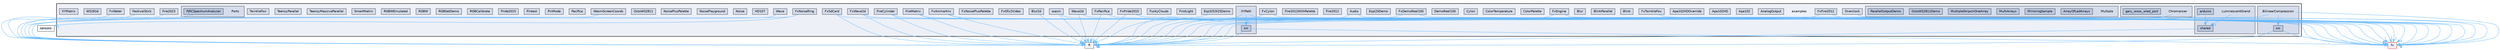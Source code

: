 digraph "/home/runner/work/FastLED/FastLED/examples"
{
 // INTERACTIVE_SVG=YES
 // LATEX_PDF_SIZE
  bgcolor="transparent";
  edge [fontname=Helvetica,fontsize=10,labelfontname=Helvetica,labelfontsize=10];
  node [fontname=Helvetica,fontsize=10,shape=box,height=0.2,width=0.4];
  compound=true
  subgraph clusterdir_d28a4824dc47e487b107a5db32ef43c4 {
    graph [ bgcolor="#edf0f7", pencolor="grey25", label="", fontname=Helvetica,fontsize=10 style="filled,bold", URL="dir_d28a4824dc47e487b107a5db32ef43c4.html",tooltip=""]
    dir_d28a4824dc47e487b107a5db32ef43c4 [shape=plaintext, label="examples"];
  dir_8bb4b718726ef6bb146f349e752b8dbd [label="AnalogOutput", fillcolor="#d5ddec", color="grey25", style="filled", URL="dir_8bb4b718726ef6bb146f349e752b8dbd.html",tooltip=""];
  dir_4af27665149ddc88916f90164a94ed56 [label="Apa102", fillcolor="#d5ddec", color="grey25", style="filled", URL="dir_4af27665149ddc88916f90164a94ed56.html",tooltip=""];
  dir_444f6549ff4d6964f399c8619651b3db [label="Apa102HD", fillcolor="#d5ddec", color="grey25", style="filled", URL="dir_444f6549ff4d6964f399c8619651b3db.html",tooltip=""];
  dir_f0d66018db171d7886189b7326773e15 [label="Apa102HDOverride", fillcolor="#d5ddec", color="grey25", style="filled", URL="dir_f0d66018db171d7886189b7326773e15.html",tooltip=""];
  dir_1fe2633b6793b56f980e752e54e330d5 [label="Audio", fillcolor="#d5ddec", color="grey25", style="filled", URL="dir_1fe2633b6793b56f980e752e54e330d5.html",tooltip=""];
  subgraph clusterdir_0c53b031131b51ab79944bb15407f73b {
    graph [ bgcolor="#d5ddec", pencolor="grey25", label="", fontname=Helvetica,fontsize=10 style="filled", URL="dir_0c53b031131b51ab79944bb15407f73b.html",tooltip=""]
    dir_0c53b031131b51ab79944bb15407f73b [shape=plaintext, label="BilinearCompression"];
  dir_8182b9f2d05065476f0fc61d97331474 [label="src", fillcolor="#bcc9e2", color="grey25", style="filled", URL="dir_8182b9f2d05065476f0fc61d97331474.html",tooltip=""];
  }
  dir_05dd8b05715c4ed4a1c3d13c1176049b [label="Blink", fillcolor="#d5ddec", color="grey25", style="filled", URL="dir_05dd8b05715c4ed4a1c3d13c1176049b.html",tooltip=""];
  dir_ff1c3822ae637bf2e9e5f215088a4795 [label="BlinkParallel", fillcolor="#d5ddec", color="grey25", style="filled", URL="dir_ff1c3822ae637bf2e9e5f215088a4795.html",tooltip=""];
  dir_8d73e606324e4fbff2f96470c407a792 [label="Blur", fillcolor="#d5ddec", color="grey25", style="filled", URL="dir_8d73e606324e4fbff2f96470c407a792.html",tooltip=""];
  dir_b412dce60cf556e05d2dcd4b68a093a5 [label="Blur2d", fillcolor="#d5ddec", color="grey25", style="filled", URL="dir_b412dce60cf556e05d2dcd4b68a093a5.html",tooltip=""];
  subgraph clusterdir_63a7680d6f3f38816504e5ce30b76a13 {
    graph [ bgcolor="#d5ddec", pencolor="grey25", label="", fontname=Helvetica,fontsize=10 style="filled", URL="dir_63a7680d6f3f38816504e5ce30b76a13.html",tooltip=""]
    dir_63a7680d6f3f38816504e5ce30b76a13 [shape=plaintext, label="Chromancer"];
  dir_c988aea114bf474e0d8bb7185f9495bb [label="gary_woos_wled_port", fillcolor="#bcc9e2", color="grey25", style="filled", URL="dir_c988aea114bf474e0d8bb7185f9495bb.html",tooltip=""];
  }
  dir_3e530362afb4b56ed6ea6cf0a9ae71af [label="ColorPalette", fillcolor="#d5ddec", color="grey25", style="filled", URL="dir_3e530362afb4b56ed6ea6cf0a9ae71af.html",tooltip=""];
  dir_f14b3bf61e57ddcd04abb3082cceefb6 [label="ColorTemperature", fillcolor="#d5ddec", color="grey25", style="filled", URL="dir_f14b3bf61e57ddcd04abb3082cceefb6.html",tooltip=""];
  dir_28f79ea112b9e3d7e6ff42754a4ce07c [label="Cylon", fillcolor="#d5ddec", color="grey25", style="filled", URL="dir_28f79ea112b9e3d7e6ff42754a4ce07c.html",tooltip=""];
  dir_16996705dca5e5845caca64f4257e696 [label="DemoReel100", fillcolor="#d5ddec", color="grey25", style="filled", URL="dir_16996705dca5e5845caca64f4257e696.html",tooltip=""];
  dir_1e86eb05dfedeac38d51c0d61b4912b9 [label="Esp32S3I2SDemo", fillcolor="#d5ddec", color="grey25", style="filled", URL="dir_1e86eb05dfedeac38d51c0d61b4912b9.html",tooltip=""];
  dir_6914355e2a4418f7bd5a98ad7f31c748 [label="EspI2SDemo", fillcolor="#d5ddec", color="grey25", style="filled", URL="dir_6914355e2a4418f7bd5a98ad7f31c748.html",tooltip=""];
  dir_2e465c5b9ed57da8a7c891afc818c43b [label="FestivalStick", fillcolor="#d5ddec", color="grey25", style="filled", URL="dir_2e465c5b9ed57da8a7c891afc818c43b.html",tooltip=""];
  dir_a5438c32bb8a8ac18387223a3f06b103 [label="Fire2012", fillcolor="#d5ddec", color="grey25", style="filled", URL="dir_a5438c32bb8a8ac18387223a3f06b103.html",tooltip=""];
  dir_251c36837ef2b5132d93dde41ef3cbc8 [label="Fire2012WithPalette", fillcolor="#d5ddec", color="grey25", style="filled", URL="dir_251c36837ef2b5132d93dde41ef3cbc8.html",tooltip=""];
  dir_a7814f5eb642f8fc842d435ed906d060 [label="Fire2023", fillcolor="#d5ddec", color="grey25", style="filled", URL="dir_a7814f5eb642f8fc842d435ed906d060.html",tooltip=""];
  dir_a83f5321b6fdce4474b55dfcf0fb2e86 [label="FireCylinder", fillcolor="#d5ddec", color="grey25", style="filled", URL="dir_a83f5321b6fdce4474b55dfcf0fb2e86.html",tooltip=""];
  dir_874aa52466291c494f7db7e1a8c97a3e [label="FireMatrix", fillcolor="#d5ddec", color="grey25", style="filled", URL="dir_874aa52466291c494f7db7e1a8c97a3e.html",tooltip=""];
  dir_98ca105c125a65040d83d7608744422a [label="FirstLight", fillcolor="#d5ddec", color="grey25", style="filled", URL="dir_98ca105c125a65040d83d7608744422a.html",tooltip=""];
  dir_58c979d6a480d714df86ed5870cbce26 [label="FunkyClouds", fillcolor="#d5ddec", color="grey25", style="filled", URL="dir_58c979d6a480d714df86ed5870cbce26.html",tooltip=""];
  dir_a47cefd1a9dc5204ece7f659f55684ee [label="FxAnimartrix", fillcolor="#d5ddec", color="grey25", style="filled", URL="dir_a47cefd1a9dc5204ece7f659f55684ee.html",tooltip=""];
  dir_b17b03dbbeff6440d0c46be77fbddfc7 [label="FxCylon", fillcolor="#d5ddec", color="grey25", style="filled", URL="dir_b17b03dbbeff6440d0c46be77fbddfc7.html",tooltip=""];
  dir_a5ef1113d2f4afb5ddb3ebba1f868be7 [label="FxDemoReel100", fillcolor="#d5ddec", color="grey25", style="filled", URL="dir_a5ef1113d2f4afb5ddb3ebba1f868be7.html",tooltip=""];
  dir_f90c3eb6ccd77e48b7d1ff6955c7dfe1 [label="FxEngine", fillcolor="#d5ddec", color="grey25", style="filled", URL="dir_f90c3eb6ccd77e48b7d1ff6955c7dfe1.html",tooltip=""];
  dir_c6d84a396416ba89ee9a9ef096630ab7 [label="FxFire2012", fillcolor="#d5ddec", color="grey25", style="filled", URL="dir_c6d84a396416ba89ee9a9ef096630ab7.html",tooltip=""];
  dir_a395eaa74664e191cd0469959d11b585 [label="FxGfx2Video", fillcolor="#d5ddec", color="grey25", style="filled", URL="dir_a395eaa74664e191cd0469959d11b585.html",tooltip=""];
  dir_7078512c8fb7fde2de3798ee42bb780c [label="FxNoisePlusPalette", fillcolor="#d5ddec", color="grey25", style="filled", URL="dir_7078512c8fb7fde2de3798ee42bb780c.html",tooltip=""];
  dir_5ef9feb7298f66ee154d998687951263 [label="FxNoiseRing", fillcolor="#d5ddec", color="grey25", style="filled", URL="dir_5ef9feb7298f66ee154d998687951263.html",tooltip=""];
  dir_4dec6a2b642b823c2c3b9d47706b9e28 [label="FxPacifica", fillcolor="#d5ddec", color="grey25", style="filled", URL="dir_4dec6a2b642b823c2c3b9d47706b9e28.html",tooltip=""];
  dir_c1749348c16af65626506a3774caa5ea [label="FxPride2015", fillcolor="#d5ddec", color="grey25", style="filled", URL="dir_c1749348c16af65626506a3774caa5ea.html",tooltip=""];
  dir_c35e3ac77356cdc3fc8e34259008fe74 [label="FxSdCard", fillcolor="#d5ddec", color="grey25", style="filled", URL="dir_c35e3ac77356cdc3fc8e34259008fe74.html",tooltip=""];
  dir_fae673d975293bb8b4e1f63bff51afa7 [label="FxTwinkleFox", fillcolor="#d5ddec", color="grey25", style="filled", URL="dir_fae673d975293bb8b4e1f63bff51afa7.html",tooltip=""];
  dir_ab6a50b665c95753653c6bcb45a0efa9 [label="FxWater", fillcolor="#d5ddec", color="grey25", style="filled", URL="dir_ab6a50b665c95753653c6bcb45a0efa9.html",tooltip=""];
  dir_47eec6d0c0bc604dac9aa356a4226313 [label="FxWave2d", fillcolor="#d5ddec", color="grey25", style="filled", URL="dir_47eec6d0c0bc604dac9aa356a4226313.html",tooltip=""];
  dir_198c7e66809ffe209271e4bbb6691565 [label="HD107", fillcolor="#d5ddec", color="grey25", style="filled", URL="dir_198c7e66809ffe209271e4bbb6691565.html",tooltip=""];
  subgraph clusterdir_786f9dc3989cf40b3de9df2d18ba04d7 {
    graph [ bgcolor="#d5ddec", pencolor="grey25", label="", fontname=Helvetica,fontsize=10 style="filled", URL="dir_786f9dc3989cf40b3de9df2d18ba04d7.html",tooltip=""]
    dir_786f9dc3989cf40b3de9df2d18ba04d7 [shape=plaintext, label="LuminescentGrand"];
  dir_7276da76aefd3f61ae33022be714ac97 [label="arduino", fillcolor="#bcc9e2", color="grey25", style="filled", URL="dir_7276da76aefd3f61ae33022be714ac97.html",tooltip=""];
  dir_82c6f96b5a39b3aa6c2c41086d3f3d73 [label="shared", fillcolor="#bcc9e2", color="grey25", style="filled", URL="dir_82c6f96b5a39b3aa6c2c41086d3f3d73.html",tooltip=""];
  }
  subgraph clusterdir_b0ccd010afae1b6736eeed36b0121387 {
    graph [ bgcolor="#d5ddec", pencolor="grey25", label="", fontname=Helvetica,fontsize=10 style="filled", URL="dir_b0ccd010afae1b6736eeed36b0121387.html",tooltip=""]
    dir_b0ccd010afae1b6736eeed36b0121387 [shape=plaintext, label="Multiple"];
  dir_41abf51c69ab88f0bae535d94579894f [label="ArrayOfLedArrays", fillcolor="#bcc9e2", color="grey25", style="filled", URL="dir_41abf51c69ab88f0bae535d94579894f.html",tooltip=""];
  dir_8e64be4dbaf038a5f091fdc7f11f12e5 [label="MirroringSample", fillcolor="#bcc9e2", color="grey25", style="filled", URL="dir_8e64be4dbaf038a5f091fdc7f11f12e5.html",tooltip=""];
  dir_c27facde8729514210a53d1caf182995 [label="MultiArrays", fillcolor="#bcc9e2", color="grey25", style="filled", URL="dir_c27facde8729514210a53d1caf182995.html",tooltip=""];
  dir_a8e8e2f7421b50568d47b7b0b614c5c6 [label="MultipleStripsInOneArray", fillcolor="#bcc9e2", color="grey25", style="filled", URL="dir_a8e8e2f7421b50568d47b7b0b614c5c6.html",tooltip=""];
  dir_b73035d7e3b81d3cb5e9c65f87e5e2ff [label="OctoWS2811Demo", fillcolor="#bcc9e2", color="grey25", style="filled", URL="dir_b73035d7e3b81d3cb5e9c65f87e5e2ff.html",tooltip=""];
  dir_e2bb19e0d903e444cf02a1eb11fa8f0b [label="ParallelOutputDemo", fillcolor="#bcc9e2", color="grey25", style="filled", URL="dir_e2bb19e0d903e444cf02a1eb11fa8f0b.html",tooltip=""];
  }
  dir_6ce71dca734103421d7f880fafdc58c0 [label="Noise", fillcolor="#d5ddec", color="grey25", style="filled", URL="dir_6ce71dca734103421d7f880fafdc58c0.html",tooltip=""];
  dir_8b10bafa6e455a6cfdd7da84bc339d80 [label="NoisePlayground", fillcolor="#d5ddec", color="grey25", style="filled", URL="dir_8b10bafa6e455a6cfdd7da84bc339d80.html",tooltip=""];
  dir_9855228c8cabbd40154e79ac1a40dc7f [label="NoisePlusPalette", fillcolor="#d5ddec", color="grey25", style="filled", URL="dir_9855228c8cabbd40154e79ac1a40dc7f.html",tooltip=""];
  dir_ace4e50fcc955ba7d1af81fff465c2e8 [label="OctoWS2811", fillcolor="#d5ddec", color="grey25", style="filled", URL="dir_ace4e50fcc955ba7d1af81fff465c2e8.html",tooltip=""];
  dir_e42350710e4d449d396561585bae204b [label="Overclock", fillcolor="#d5ddec", color="grey25", style="filled", URL="dir_e42350710e4d449d396561585bae204b.html",tooltip=""];
  dir_6c462138272298d2e4097d58743c07ce [label="Pacifica", fillcolor="#d5ddec", color="grey25", style="filled", URL="dir_6c462138272298d2e4097d58743c07ce.html",tooltip=""];
  dir_da6f56500606cfa389f05a45d20a23dc [label="PinMode", fillcolor="#d5ddec", color="grey25", style="filled", URL="dir_da6f56500606cfa389f05a45d20a23dc.html",tooltip=""];
  dir_26c6288c6e5cb98dccb832f1aa4eaa4f [label="Pintest", fillcolor="#d5ddec", color="grey25", style="filled", URL="dir_26c6288c6e5cb98dccb832f1aa4eaa4f.html",tooltip=""];
  subgraph clusterdir_5be643861a9099dc7f4088bde5b50734 {
    graph [ bgcolor="#d5ddec", pencolor="grey25", label="", fontname=Helvetica,fontsize=10 style="filled", URL="dir_5be643861a9099dc7f4088bde5b50734.html",tooltip=""]
    dir_5be643861a9099dc7f4088bde5b50734 [shape=plaintext, label="Ports"];
  dir_c6d2b9664bc0baeb2d7dc333b2ac5200 [label="PJRCSpectrumAnalyzer", fillcolor="#bcc9e2", color="grey25", style="filled", URL="dir_c6d2b9664bc0baeb2d7dc333b2ac5200.html",tooltip=""];
  }
  dir_bc4d95d9770613841270f2596aa32b25 [label="Pride2015", fillcolor="#d5ddec", color="grey25", style="filled", URL="dir_bc4d95d9770613841270f2596aa32b25.html",tooltip=""];
  dir_cb1b9eb6ef07f041378e2ece5fbb82ca [label="RGBCalibrate", fillcolor="#d5ddec", color="grey25", style="filled", URL="dir_cb1b9eb6ef07f041378e2ece5fbb82ca.html",tooltip=""];
  dir_844684ab047c67886fc8f43bc7ebdae7 [label="RGBSetDemo", fillcolor="#d5ddec", color="grey25", style="filled", URL="dir_844684ab047c67886fc8f43bc7ebdae7.html",tooltip=""];
  dir_7f0b57471d0c9fa17da22e17cfd53ab8 [label="RGBW", fillcolor="#d5ddec", color="grey25", style="filled", URL="dir_7f0b57471d0c9fa17da22e17cfd53ab8.html",tooltip=""];
  dir_95706ba2bc27dcedba12f10841db5171 [label="RGBWEmulated", fillcolor="#d5ddec", color="grey25", style="filled", URL="dir_95706ba2bc27dcedba12f10841db5171.html",tooltip=""];
  dir_1bdc26e3376ec64d7901d7f7d36b78fc [label="SmartMatrix", fillcolor="#d5ddec", color="grey25", style="filled", URL="dir_1bdc26e3376ec64d7901d7f7d36b78fc.html",tooltip=""];
  dir_af3a00560ef128e8b77b20f04f6f2ce8 [label="TeensyMassiveParallel", fillcolor="#d5ddec", color="grey25", style="filled", URL="dir_af3a00560ef128e8b77b20f04f6f2ce8.html",tooltip=""];
  dir_0d1a38b06f217c58fb7b2c46a7fbca78 [label="TeensyParallel", fillcolor="#d5ddec", color="grey25", style="filled", URL="dir_0d1a38b06f217c58fb7b2c46a7fbca78.html",tooltip=""];
  dir_3d7f0dd01d50ae27368def194e8e7b46 [label="TwinkleFox", fillcolor="#d5ddec", color="grey25", style="filled", URL="dir_3d7f0dd01d50ae27368def194e8e7b46.html",tooltip=""];
  dir_a5f15344905e1cdba3f0cc6e4b36e105 [label="wasm", fillcolor="#d5ddec", color="grey25", style="filled", URL="dir_a5f15344905e1cdba3f0cc6e4b36e105.html",tooltip=""];
  dir_75afe82a44c9d3274eef9e58c545822a [label="WasmScreenCoords", fillcolor="#d5ddec", color="grey25", style="filled", URL="dir_75afe82a44c9d3274eef9e58c545822a.html",tooltip=""];
  dir_62798ea9a090ceb87f4747f68ba3eda3 [label="Wave", fillcolor="#d5ddec", color="grey25", style="filled", URL="dir_62798ea9a090ceb87f4747f68ba3eda3.html",tooltip=""];
  dir_80f7443b4793499ecb90496bd7f8a795 [label="Wave2d", fillcolor="#d5ddec", color="grey25", style="filled", URL="dir_80f7443b4793499ecb90496bd7f8a795.html",tooltip=""];
  dir_cb4a10e64a7e9eee0f3b58f5f8b62c83 [label="WS2816", fillcolor="#d5ddec", color="grey25", style="filled", URL="dir_cb4a10e64a7e9eee0f3b58f5f8b62c83.html",tooltip=""];
  dir_a1f73a1624754db6b6179d3280e34825 [label="XYMatrix", fillcolor="#d5ddec", color="grey25", style="filled", URL="dir_a1f73a1624754db6b6179d3280e34825.html",tooltip=""];
  subgraph clusterdir_cc9984e6eff452013925a455461d1380 {
    graph [ bgcolor="#d5ddec", pencolor="grey25", label="", fontname=Helvetica,fontsize=10 style="filled", URL="dir_cc9984e6eff452013925a455461d1380.html",tooltip=""]
    dir_cc9984e6eff452013925a455461d1380 [shape=plaintext, label="XYPath"];
  dir_391d7e6bfc710a07b67dceec1355b466 [label="src", fillcolor="#bcc9e2", color="grey25", style="filled", URL="dir_391d7e6bfc710a07b67dceec1355b466.html",tooltip=""];
  }
  }
  dir_4d1829fa9bd13d7db71e765b2707b248 [label="fl", fillcolor="#edf0f7", color="grey25", style="filled", URL="dir_4d1829fa9bd13d7db71e765b2707b248.html",tooltip=""];
  dir_acbb946b833f21b16ec30aa21c4c3a72 [label="fx", fillcolor="#edf0f7", color="red", style="filled", URL="dir_acbb946b833f21b16ec30aa21c4c3a72.html",tooltip=""];
  dir_7349e89ef19c117195f8e371603e1b1f [label="sensors", fillcolor="#edf0f7", color="grey25", style="filled", URL="dir_7349e89ef19c117195f8e371603e1b1f.html",tooltip=""];
  dir_1fe2633b6793b56f980e752e54e330d5->dir_4d1829fa9bd13d7db71e765b2707b248 [headlabel="12", labeldistance=1.5 headhref="dir_000009_000033.html" href="dir_000009_000033.html" color="steelblue1" fontcolor="steelblue1"];
  dir_1fe2633b6793b56f980e752e54e330d5->dir_acbb946b833f21b16ec30aa21c4c3a72 [headlabel="1", labeldistance=1.5 headhref="dir_000009_000036.html" href="dir_000009_000036.html" color="steelblue1" fontcolor="steelblue1"];
  dir_0c53b031131b51ab79944bb15407f73b->dir_4d1829fa9bd13d7db71e765b2707b248 [headlabel="12", labeldistance=1.5 headhref="dir_000010_000033.html" href="dir_000010_000033.html" color="steelblue1" fontcolor="steelblue1"];
  dir_0c53b031131b51ab79944bb15407f73b->dir_8182b9f2d05065476f0fc61d97331474 [headlabel="2", labeldistance=1.5 headhref="dir_000010_000082.html" href="dir_000010_000082.html" color="steelblue1" fontcolor="steelblue1"];
  dir_0c53b031131b51ab79944bb15407f73b->dir_acbb946b833f21b16ec30aa21c4c3a72 [headlabel="4", labeldistance=1.5 headhref="dir_000010_000036.html" href="dir_000010_000036.html" color="steelblue1" fontcolor="steelblue1"];
  dir_8182b9f2d05065476f0fc61d97331474->dir_4d1829fa9bd13d7db71e765b2707b248 [headlabel="6", labeldistance=1.5 headhref="dir_000082_000033.html" href="dir_000082_000033.html" color="steelblue1" fontcolor="steelblue1"];
  dir_8182b9f2d05065476f0fc61d97331474->dir_acbb946b833f21b16ec30aa21c4c3a72 [headlabel="3", labeldistance=1.5 headhref="dir_000082_000036.html" href="dir_000082_000036.html" color="steelblue1" fontcolor="steelblue1"];
  dir_b412dce60cf556e05d2dcd4b68a093a5->dir_4d1829fa9bd13d7db71e765b2707b248 [headlabel="2", labeldistance=1.5 headhref="dir_000014_000033.html" href="dir_000014_000033.html" color="steelblue1" fontcolor="steelblue1"];
  dir_63a7680d6f3f38816504e5ce30b76a13->dir_4d1829fa9bd13d7db71e765b2707b248 [headlabel="7", labeldistance=1.5 headhref="dir_000015_000033.html" href="dir_000015_000033.html" color="steelblue1" fontcolor="steelblue1"];
  dir_1e86eb05dfedeac38d51c0d61b4912b9->dir_4d1829fa9bd13d7db71e765b2707b248 [headlabel="1", labeldistance=1.5 headhref="dir_000022_000033.html" href="dir_000022_000033.html" color="steelblue1" fontcolor="steelblue1"];
  dir_2e465c5b9ed57da8a7c891afc818c43b->dir_4d1829fa9bd13d7db71e765b2707b248 [headlabel="3", labeldistance=1.5 headhref="dir_000026_000033.html" href="dir_000026_000033.html" color="steelblue1" fontcolor="steelblue1"];
  dir_a7814f5eb642f8fc842d435ed906d060->dir_4d1829fa9bd13d7db71e765b2707b248 [headlabel="3", labeldistance=1.5 headhref="dir_000029_000033.html" href="dir_000029_000033.html" color="steelblue1" fontcolor="steelblue1"];
  dir_a83f5321b6fdce4474b55dfcf0fb2e86->dir_4d1829fa9bd13d7db71e765b2707b248 [headlabel="2", labeldistance=1.5 headhref="dir_000030_000033.html" href="dir_000030_000033.html" color="steelblue1" fontcolor="steelblue1"];
  dir_a83f5321b6fdce4474b55dfcf0fb2e86->dir_acbb946b833f21b16ec30aa21c4c3a72 [headlabel="1", labeldistance=1.5 headhref="dir_000030_000036.html" href="dir_000030_000036.html" color="steelblue1" fontcolor="steelblue1"];
  dir_874aa52466291c494f7db7e1a8c97a3e->dir_4d1829fa9bd13d7db71e765b2707b248 [headlabel="2", labeldistance=1.5 headhref="dir_000031_000033.html" href="dir_000031_000033.html" color="steelblue1" fontcolor="steelblue1"];
  dir_874aa52466291c494f7db7e1a8c97a3e->dir_acbb946b833f21b16ec30aa21c4c3a72 [headlabel="1", labeldistance=1.5 headhref="dir_000031_000036.html" href="dir_000031_000036.html" color="steelblue1" fontcolor="steelblue1"];
  dir_a47cefd1a9dc5204ece7f659f55684ee->dir_4d1829fa9bd13d7db71e765b2707b248 [headlabel="3", labeldistance=1.5 headhref="dir_000037_000033.html" href="dir_000037_000033.html" color="steelblue1" fontcolor="steelblue1"];
  dir_a47cefd1a9dc5204ece7f659f55684ee->dir_acbb946b833f21b16ec30aa21c4c3a72 [headlabel="2", labeldistance=1.5 headhref="dir_000037_000036.html" href="dir_000037_000036.html" color="steelblue1" fontcolor="steelblue1"];
  dir_b17b03dbbeff6440d0c46be77fbddfc7->dir_4d1829fa9bd13d7db71e765b2707b248 [headlabel="1", labeldistance=1.5 headhref="dir_000038_000033.html" href="dir_000038_000033.html" color="steelblue1" fontcolor="steelblue1"];
  dir_b17b03dbbeff6440d0c46be77fbddfc7->dir_acbb946b833f21b16ec30aa21c4c3a72 [headlabel="1", labeldistance=1.5 headhref="dir_000038_000036.html" href="dir_000038_000036.html" color="steelblue1" fontcolor="steelblue1"];
  dir_a5ef1113d2f4afb5ddb3ebba1f868be7->dir_4d1829fa9bd13d7db71e765b2707b248 [headlabel="1", labeldistance=1.5 headhref="dir_000039_000033.html" href="dir_000039_000033.html" color="steelblue1" fontcolor="steelblue1"];
  dir_a5ef1113d2f4afb5ddb3ebba1f868be7->dir_acbb946b833f21b16ec30aa21c4c3a72 [headlabel="1", labeldistance=1.5 headhref="dir_000039_000036.html" href="dir_000039_000036.html" color="steelblue1" fontcolor="steelblue1"];
  dir_f90c3eb6ccd77e48b7d1ff6955c7dfe1->dir_4d1829fa9bd13d7db71e765b2707b248 [headlabel="1", labeldistance=1.5 headhref="dir_000040_000033.html" href="dir_000040_000033.html" color="steelblue1" fontcolor="steelblue1"];
  dir_f90c3eb6ccd77e48b7d1ff6955c7dfe1->dir_acbb946b833f21b16ec30aa21c4c3a72 [headlabel="3", labeldistance=1.5 headhref="dir_000040_000036.html" href="dir_000040_000036.html" color="steelblue1" fontcolor="steelblue1"];
  dir_c6d84a396416ba89ee9a9ef096630ab7->dir_4d1829fa9bd13d7db71e765b2707b248 [headlabel="1", labeldistance=1.5 headhref="dir_000041_000033.html" href="dir_000041_000033.html" color="steelblue1" fontcolor="steelblue1"];
  dir_c6d84a396416ba89ee9a9ef096630ab7->dir_acbb946b833f21b16ec30aa21c4c3a72 [headlabel="1", labeldistance=1.5 headhref="dir_000041_000036.html" href="dir_000041_000036.html" color="steelblue1" fontcolor="steelblue1"];
  dir_5ef9feb7298f66ee154d998687951263->dir_4d1829fa9bd13d7db71e765b2707b248 [headlabel="7", labeldistance=1.5 headhref="dir_000044_000033.html" href="dir_000044_000033.html" color="steelblue1" fontcolor="steelblue1"];
  dir_5ef9feb7298f66ee154d998687951263->dir_7349e89ef19c117195f8e371603e1b1f [headlabel="1", labeldistance=1.5 headhref="dir_000044_000079.html" href="dir_000044_000079.html" color="steelblue1" fontcolor="steelblue1"];
  dir_4dec6a2b642b823c2c3b9d47706b9e28->dir_4d1829fa9bd13d7db71e765b2707b248 [headlabel="1", labeldistance=1.5 headhref="dir_000045_000033.html" href="dir_000045_000033.html" color="steelblue1" fontcolor="steelblue1"];
  dir_4dec6a2b642b823c2c3b9d47706b9e28->dir_acbb946b833f21b16ec30aa21c4c3a72 [headlabel="1", labeldistance=1.5 headhref="dir_000045_000036.html" href="dir_000045_000036.html" color="steelblue1" fontcolor="steelblue1"];
  dir_c1749348c16af65626506a3774caa5ea->dir_4d1829fa9bd13d7db71e765b2707b248 [headlabel="1", labeldistance=1.5 headhref="dir_000046_000033.html" href="dir_000046_000033.html" color="steelblue1" fontcolor="steelblue1"];
  dir_c1749348c16af65626506a3774caa5ea->dir_acbb946b833f21b16ec30aa21c4c3a72 [headlabel="1", labeldistance=1.5 headhref="dir_000046_000036.html" href="dir_000046_000036.html" color="steelblue1" fontcolor="steelblue1"];
  dir_c35e3ac77356cdc3fc8e34259008fe74->dir_4d1829fa9bd13d7db71e765b2707b248 [headlabel="3", labeldistance=1.5 headhref="dir_000047_000033.html" href="dir_000047_000033.html" color="steelblue1" fontcolor="steelblue1"];
  dir_c35e3ac77356cdc3fc8e34259008fe74->dir_acbb946b833f21b16ec30aa21c4c3a72 [headlabel="3", labeldistance=1.5 headhref="dir_000047_000036.html" href="dir_000047_000036.html" color="steelblue1" fontcolor="steelblue1"];
  dir_fae673d975293bb8b4e1f63bff51afa7->dir_acbb946b833f21b16ec30aa21c4c3a72 [headlabel="1", labeldistance=1.5 headhref="dir_000048_000036.html" href="dir_000048_000036.html" color="steelblue1" fontcolor="steelblue1"];
  dir_ab6a50b665c95753653c6bcb45a0efa9->dir_4d1829fa9bd13d7db71e765b2707b248 [headlabel="1", labeldistance=1.5 headhref="dir_000049_000033.html" href="dir_000049_000033.html" color="steelblue1" fontcolor="steelblue1"];
  dir_47eec6d0c0bc604dac9aa356a4226313->dir_4d1829fa9bd13d7db71e765b2707b248 [headlabel="3", labeldistance=1.5 headhref="dir_000050_000033.html" href="dir_000050_000033.html" color="steelblue1" fontcolor="steelblue1"];
  dir_47eec6d0c0bc604dac9aa356a4226313->dir_acbb946b833f21b16ec30aa21c4c3a72 [headlabel="2", labeldistance=1.5 headhref="dir_000050_000036.html" href="dir_000050_000036.html" color="steelblue1" fontcolor="steelblue1"];
  dir_786f9dc3989cf40b3de9df2d18ba04d7->dir_82c6f96b5a39b3aa6c2c41086d3f3d73 [headlabel="9", labeldistance=1.5 headhref="dir_000056_000080.html" href="dir_000056_000080.html" color="steelblue1" fontcolor="steelblue1"];
  dir_7276da76aefd3f61ae33022be714ac97->dir_4d1829fa9bd13d7db71e765b2707b248 [headlabel="7", labeldistance=1.5 headhref="dir_000006_000033.html" href="dir_000006_000033.html" color="steelblue1" fontcolor="steelblue1"];
  dir_7276da76aefd3f61ae33022be714ac97->dir_82c6f96b5a39b3aa6c2c41086d3f3d73 [headlabel="8", labeldistance=1.5 headhref="dir_000006_000080.html" href="dir_000006_000080.html" color="steelblue1" fontcolor="steelblue1"];
  dir_82c6f96b5a39b3aa6c2c41086d3f3d73->dir_4d1829fa9bd13d7db71e765b2707b248 [headlabel="6", labeldistance=1.5 headhref="dir_000080_000033.html" href="dir_000080_000033.html" color="steelblue1" fontcolor="steelblue1"];
  dir_e42350710e4d449d396561585bae204b->dir_acbb946b833f21b16ec30aa21c4c3a72 [headlabel="2", labeldistance=1.5 headhref="dir_000067_000036.html" href="dir_000067_000036.html" color="steelblue1" fontcolor="steelblue1"];
  dir_c6d2b9664bc0baeb2d7dc333b2ac5200->dir_4d1829fa9bd13d7db71e765b2707b248 [headlabel="1", labeldistance=1.5 headhref="dir_000072_000033.html" href="dir_000072_000033.html" color="steelblue1" fontcolor="steelblue1"];
  dir_a5f15344905e1cdba3f0cc6e4b36e105->dir_4d1829fa9bd13d7db71e765b2707b248 [headlabel="3", labeldistance=1.5 headhref="dir_000092_000033.html" href="dir_000092_000033.html" color="steelblue1" fontcolor="steelblue1"];
  dir_a5f15344905e1cdba3f0cc6e4b36e105->dir_acbb946b833f21b16ec30aa21c4c3a72 [headlabel="3", labeldistance=1.5 headhref="dir_000092_000036.html" href="dir_000092_000036.html" color="steelblue1" fontcolor="steelblue1"];
  dir_75afe82a44c9d3274eef9e58c545822a->dir_4d1829fa9bd13d7db71e765b2707b248 [headlabel="4", labeldistance=1.5 headhref="dir_000093_000033.html" href="dir_000093_000033.html" color="steelblue1" fontcolor="steelblue1"];
  dir_62798ea9a090ceb87f4747f68ba3eda3->dir_4d1829fa9bd13d7db71e765b2707b248 [headlabel="3", labeldistance=1.5 headhref="dir_000094_000033.html" href="dir_000094_000033.html" color="steelblue1" fontcolor="steelblue1"];
  dir_80f7443b4793499ecb90496bd7f8a795->dir_4d1829fa9bd13d7db71e765b2707b248 [headlabel="1", labeldistance=1.5 headhref="dir_000095_000033.html" href="dir_000095_000033.html" color="steelblue1" fontcolor="steelblue1"];
  dir_80f7443b4793499ecb90496bd7f8a795->dir_acbb946b833f21b16ec30aa21c4c3a72 [headlabel="1", labeldistance=1.5 headhref="dir_000095_000036.html" href="dir_000095_000036.html" color="steelblue1" fontcolor="steelblue1"];
  dir_cc9984e6eff452013925a455461d1380->dir_391d7e6bfc710a07b67dceec1355b466 [headlabel="6", labeldistance=1.5 headhref="dir_000098_000083.html" href="dir_000098_000083.html" color="steelblue1" fontcolor="steelblue1"];
  dir_cc9984e6eff452013925a455461d1380->dir_4d1829fa9bd13d7db71e765b2707b248 [headlabel="28", labeldistance=1.5 headhref="dir_000098_000033.html" href="dir_000098_000033.html" color="steelblue1" fontcolor="steelblue1"];
  dir_cc9984e6eff452013925a455461d1380->dir_acbb946b833f21b16ec30aa21c4c3a72 [headlabel="6", labeldistance=1.5 headhref="dir_000098_000036.html" href="dir_000098_000036.html" color="steelblue1" fontcolor="steelblue1"];
  dir_391d7e6bfc710a07b67dceec1355b466->dir_4d1829fa9bd13d7db71e765b2707b248 [headlabel="6", labeldistance=1.5 headhref="dir_000083_000033.html" href="dir_000083_000033.html" color="steelblue1" fontcolor="steelblue1"];
  dir_391d7e6bfc710a07b67dceec1355b466->dir_acbb946b833f21b16ec30aa21c4c3a72 [headlabel="3", labeldistance=1.5 headhref="dir_000083_000036.html" href="dir_000083_000036.html" color="steelblue1" fontcolor="steelblue1"];
}
